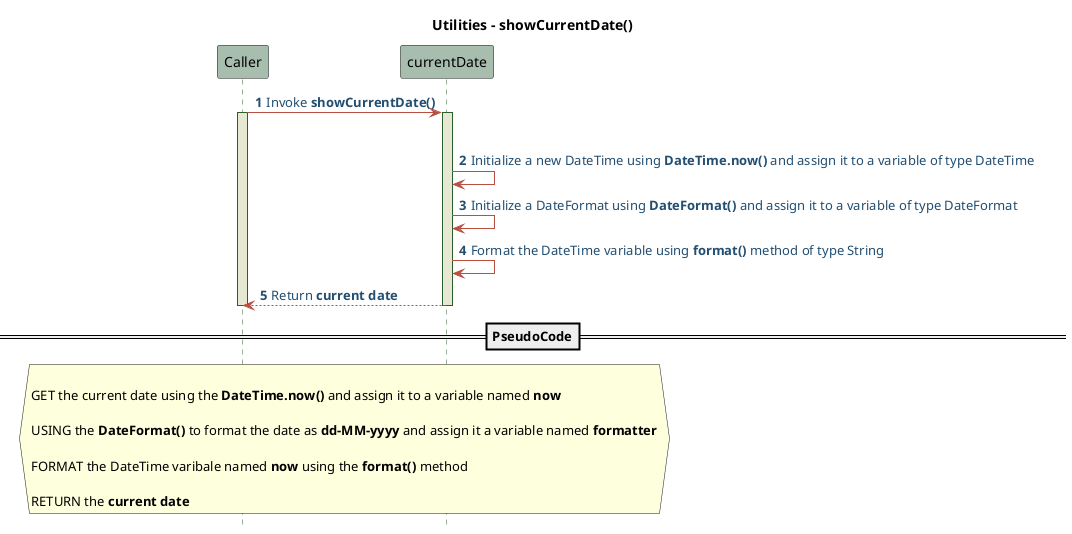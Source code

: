 @startuml Utilities-Sequence-Pseudo

!define POSITIVERESPONSE 90EE90
!define NEGATIVEERESPONSE EFBBBB
!define NUETRALRESPONSE F2DC79

skinparam sequence{
    ParticipantBackgroundColor #A7BEAE
    LifeLineBackgroundColor #E7E8D1
    LifeLineBorderColor #2C5F2D
    ActorBackgroundColor #FC766AFF
    ActorBorderColor #FC766AFF
    ArrowColor #B85042
    ArrowFontColor #234E70
}

title   **Utilities - showCurrentDate()**
autonumber 1
hide footbox
Caller -> currentDate: Invoke **showCurrentDate()**
activate Caller
activate currentDate
alt TRY
currentDate -> currentDate: Initialize a new DateTime using **DateTime.now()** and assign it to a variable of type DateTime
currentDate -> currentDate: Initialize a DateFormat using **DateFormat()** and assign it to a variable of type DateFormat
currentDate -> currentDate: Format the DateTime variable using **format()** method of type String
currentDate --> Caller: Return **current date**
deactivate Caller
deactivate currentDate

==PseudoCode==
hnote across

GET the current date using the **DateTime.now()** and assign it to a variable named **now**

USING the **DateFormat()** to format the date as **dd-MM-yyyy** and assign it a variable named **formatter**

FORMAT the DateTime varibale named **now** using the **format()** method

RETURN the **current date**
end note
@enduml